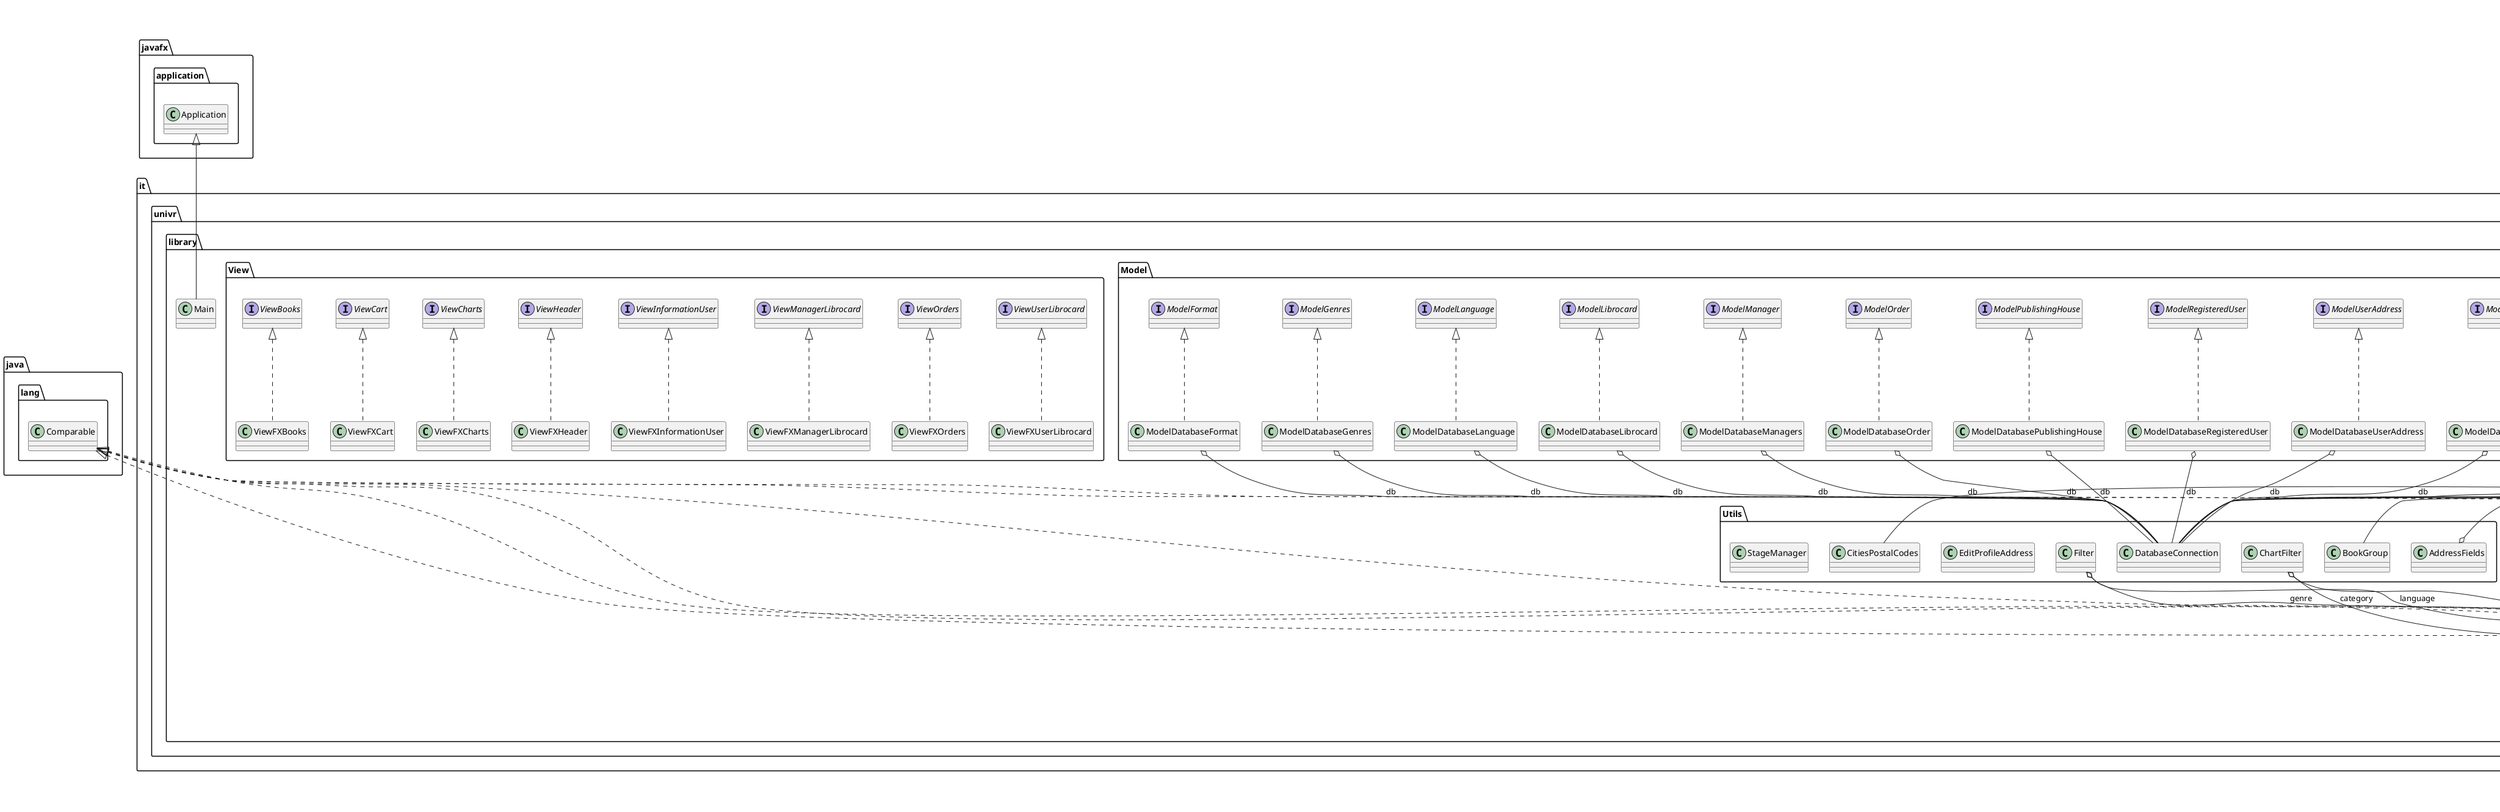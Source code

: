 @startuml

title __LDBOOKS's Class Diagram__\n

  namespace it.univr.library {
    class it.univr.library.Data.Address {
    }
  }
  

  namespace it.univr.library {
    class it.univr.library.Utils.AddressFields {
    }
  }
  

  namespace it.univr.library {
    class it.univr.library.Data.Author {
    }
  }
  

  namespace it.univr.library {
    class it.univr.library.Data.Book {
    }
  }
  

  namespace it.univr.library {
    class it.univr.library.Utils.BookGroup {
    }
  }
  

  namespace it.univr.library {
    class it.univr.library.Data.Category {
    }
  }
  

  namespace it.univr.library {
    class it.univr.library.Utils.ChartFilter {
    }
  }
  

  namespace it.univr.library {
    class it.univr.library.Data.Charts {
    }
  }
  

  namespace it.univr.library {
    class it.univr.library.Utils.CitiesPostalCodes {
    }
  }
  

  namespace it.univr.library {
    class it.univr.library.Data.Client {
    }
  }
  

  namespace it.univr.library {
    namespace Controller {
      class it.univr.library.Controller.ControllerAddAuthor {
      }
    }
  }
  

  namespace it.univr.library {
    namespace Controller {
      class it.univr.library.Controller.ControllerAddBook {
      }
    }
  }
  

  namespace it.univr.library {
    namespace Controller {
      class it.univr.library.Controller.ControllerAddFormat {
      }
    }
  }
  

  namespace it.univr.library {
    namespace Controller {
      class it.univr.library.Controller.ControllerAddGenre {
      }
    }
  }
  

  namespace it.univr.library {
    namespace Controller {
      class it.univr.library.Controller.ControllerAddLanguage {
      }
    }
  }
  

  namespace it.univr.library {
    namespace Controller {
      class it.univr.library.Controller.ControllerAddPublishingHouse {
      }
    }
  }
  

  namespace it.univr.library {
    namespace Controller {
      class it.univr.library.Controller.ControllerAlert {
      }
    }
  }
  

  namespace it.univr.library {
    namespace Controller {
      class it.univr.library.Controller.ControllerBooks {
      }
    }
  }
  

  namespace it.univr.library {
    namespace Controller {
      class it.univr.library.Controller.ControllerCart {
      }
    }
  }
  

  namespace it.univr.library {
    namespace Controller {
      class it.univr.library.Controller.ControllerCatalog {
      }
    }
  }
  

  namespace it.univr.library {
    namespace Controller {
      class it.univr.library.Controller.ControllerCharts {
      }
    }
  }
  

  namespace it.univr.library {
    namespace Controller {
      class it.univr.library.Controller.ControllerEditBook {
      }
    }
  }
  

  namespace it.univr.library {
    namespace Controller {
      class it.univr.library.Controller.ControllerEditCatalog {
      }
    }
  }
  

  namespace it.univr.library {
    namespace Controller {
      class it.univr.library.Controller.ControllerEditProfile {
      }
    }
  }
  

  namespace it.univr.library {
    namespace Controller {
      class it.univr.library.Controller.ControllerHeader {
      }
    }
  }
  

  namespace it.univr.library {
    namespace Controller {
      class it.univr.library.Controller.ControllerHomepage {
      }
    }
  }
  

  namespace it.univr.library {
    namespace Controller {
      class it.univr.library.Controller.ControllerLibroCardUser {
      }
    }
  }
  

  namespace it.univr.library {
    namespace Controller {
      class it.univr.library.Controller.ControllerLibroCardsManager {
      }
    }
  }
  

  namespace it.univr.library {
    namespace Controller {
      class it.univr.library.Controller.ControllerLoginPayment {
      }
    }
  }
  

  namespace it.univr.library {
    namespace Controller {
      class it.univr.library.Controller.ControllerLoginSignUp {
      }
    }
  }
  

  namespace it.univr.library {
    namespace Controller {
      class it.univr.library.Controller.ControllerManagerPage {
      }
    }
  }
  

  namespace it.univr.library {
    namespace Controller {
      class it.univr.library.Controller.ControllerOrderManager {
      }
    }
  }
  

  namespace it.univr.library {
    namespace Controller {
      class it.univr.library.Controller.ControllerOrderUnregisteredUser {
      }
    }
  }
  

  namespace it.univr.library {
    namespace Controller {
      class it.univr.library.Controller.ControllerOrderUser {
      }
    }
  }
  

  namespace it.univr.library {
    namespace Controller {
      class it.univr.library.Controller.ControllerPayment {
      }
    }
  }
  

  namespace it.univr.library {
    namespace Controller {
      class it.univr.library.Controller.ControllerSignUp {
      }
    }
  }
  

  namespace it.univr.library {
    namespace Controller {
      class it.univr.library.Controller.ControllerSpecificBook {
      }
    }
  }
  

  namespace it.univr.library {
    namespace Controller {
      class it.univr.library.Controller.ControllerUnregisteredPaymentPage {
      }
    }
  }
  

  namespace it.univr.library {
    namespace Controller {
      class it.univr.library.Controller.ControllerUpdateChartsManager {
      }
    }
  }
  

  namespace it.univr.library {
    namespace Controller {
      class it.univr.library.Controller.ControllerUserInfo {
      }
    }
  }
  

  namespace it.univr.library {
    namespace Controller {
      class it.univr.library.Controller.ControllerUserPage {
      }
    }
  }
  

  namespace it.univr.library {
    namespace Controller {
      class it.univr.library.Controller.ControllerViewProfile {
      }
    }
  }
  

  namespace it.univr.library {
    class it.univr.library.Utils.DatabaseConnection {
    }
  }
  

  namespace it.univr.library {
    class it.univr.library.Utils.EditProfileAddress {
    }
  }
  

  namespace it.univr.library {
    class it.univr.library.Utils.Filter {
    }
  }
  

  namespace it.univr.library {
    class it.univr.library.Data.Format {
    }
  }
  

  namespace it.univr.library {
    class it.univr.library.Data.Genre {
    }
  }
  

  namespace it.univr.library {
    class it.univr.library.Data.Language {
    }
  }
  

  namespace it.univr.library {
    class it.univr.library.Data.Librocard {
    }
  }
  

  namespace it.univr.library {
    class it.univr.library.Main {
    }
  }
  

  namespace it.univr.library {
    class it.univr.library.Data.Manager {
    }
  }
  

  namespace it.univr.library {
    namespace Model {
      interface it.univr.library.Model.ModelAuthor {
      }
    }
  }
  

  namespace it.univr.library {
    namespace Model {
      interface it.univr.library.Model.ModelBooks {
      }
    }
  }
  

  namespace it.univr.library {
    namespace Model {
      interface it.univr.library.Model.ModelCharts {
      }
    }
  }
  

  namespace it.univr.library {
    namespace Model {
      class it.univr.library.Model.ModelDatabaseAuthor {
      }
    }
  }
  

  namespace it.univr.library {
    namespace Model {
      class it.univr.library.Model.ModelDatabaseBooks {
      }
    }
  }
  

  namespace it.univr.library {
    namespace Model {
      class it.univr.library.Model.ModelDatabaseCharts {
      }
    }
  }
  

  namespace it.univr.library {
    namespace Model {
      class it.univr.library.Model.ModelDatabaseFormat {
      }
    }
  }
  

  namespace it.univr.library {
    namespace Model {
      class it.univr.library.Model.ModelDatabaseGenres {
      }
    }
  }
  

  namespace it.univr.library {
    namespace Model {
      class it.univr.library.Model.ModelDatabaseLanguage {
      }
    }
  }
  

  namespace it.univr.library {
    namespace Model {
      class it.univr.library.Model.ModelDatabaseLibrocard {
      }
    }
  }
  

  namespace it.univr.library {
    namespace Model {
      class it.univr.library.Model.ModelDatabaseManagers {
      }
    }
  }
  

  namespace it.univr.library {
    namespace Model {
      class it.univr.library.Model.ModelDatabaseOrder {
      }
    }
  }
  

  namespace it.univr.library {
    namespace Model {
      class it.univr.library.Model.ModelDatabasePublishingHouse {
      }
    }
  }
  

  namespace it.univr.library {
    namespace Model {
      class it.univr.library.Model.ModelDatabaseRegisteredUser {
      }
    }
  }
  

  namespace it.univr.library {
    namespace Model {
      class it.univr.library.Model.ModelDatabaseUserAddress {
      }
    }
  }
  

  namespace it.univr.library {
    namespace Model {
      class it.univr.library.Model.ModelDatabaseUserInfo {
      }
    }
  }
  

  namespace it.univr.library {
    namespace Model {
      class it.univr.library.Model.ModelDatabaseUserLibrocard {
      }
    }
  }
  

  namespace it.univr.library {
    namespace Model {
      interface it.univr.library.Model.ModelFormat {
      }
    }
  }
  

  namespace it.univr.library {
    namespace Model {
      interface it.univr.library.Model.ModelGenres {
      }
    }
  }
  

  namespace it.univr.library {
    namespace Model {
      interface it.univr.library.Model.ModelLanguage {
      }
    }
  }
  

  namespace it.univr.library {
    namespace Model {
      interface it.univr.library.Model.ModelLibrocard {
      }
    }
  }
  

  namespace it.univr.library {
    namespace Model {
      interface it.univr.library.Model.ModelManager {
      }
    }
  }
  

  namespace it.univr.library {
    namespace Model {
      interface it.univr.library.Model.ModelOrder {
      }
    }
  }
  

  namespace it.univr.library {
    namespace Model {
      interface it.univr.library.Model.ModelPublishingHouse {
      }
    }
  }
  

  namespace it.univr.library {
    namespace Model {
      interface it.univr.library.Model.ModelRegisteredUser {
      }
    }
  }
  

  namespace it.univr.library {
    namespace Model {
      interface it.univr.library.Model.ModelUserAddress {
      }
    }
  }
  

  namespace it.univr.library {
    namespace Model {
      interface it.univr.library.Model.ModelUserInfo {
      }
    }
  }
  

  namespace it.univr.library {
    namespace Model {
      interface it.univr.library.Model.ModelUserLibrocard {
      }
    }
  }
  

  namespace it.univr.library {
    class it.univr.library.Data.Order {
    }
  }
  

  namespace it.univr.library {
    class it.univr.library.Data.PublishingHouse {
    }
  }
  

  namespace it.univr.library {
    class it.univr.library.Data.RegisteredClient {
    }
  }
  

  namespace it.univr.library {
    class it.univr.library.Utils.StageManager {
    }
  }
  

  namespace it.univr.library {
    abstract class it.univr.library.Data.User {
    }
  }
  

  namespace it.univr.library {
    namespace View {
      interface it.univr.library.View.ViewBooks {
      }
    }
  }
  

  namespace it.univr.library {
    namespace View {
      interface it.univr.library.View.ViewCart {
      }
    }
  }
  

  namespace it.univr.library {
    namespace View {
      interface it.univr.library.View.ViewCharts {
      }
    }
  }
  

  namespace it.univr.library {
    namespace View {
      class it.univr.library.View.ViewFXBooks {
      }
    }
  }
  

  namespace it.univr.library {
    namespace View {
      class it.univr.library.View.ViewFXCart {
      }
    }
  }
  

  namespace it.univr.library {
    namespace View {
      class it.univr.library.View.ViewFXCharts {
      }
    }
  }
  

  namespace it.univr.library {
    namespace View {
      class it.univr.library.View.ViewFXHeader {
      }
    }
  }
  

  namespace it.univr.library {
    namespace View {
      class it.univr.library.View.ViewFXInformationUser {
      }
    }
  }
  

  namespace it.univr.library {
    namespace View {
      class it.univr.library.View.ViewFXManagerLibrocard {
      }
    }
  }
  

  namespace it.univr.library {
    namespace View {
      class it.univr.library.View.ViewFXOrders {
      }
    }
  }
  

  namespace it.univr.library {
    namespace View {
      class it.univr.library.View.ViewFXUserLibrocard {
      }
    }
  }
  

  namespace it.univr.library {
    namespace View {
      interface it.univr.library.View.ViewHeader {
      }
    }
  }
  

  namespace it.univr.library {
    namespace View {
      interface it.univr.library.View.ViewInformationUser {
      }
    }
  }
  

  namespace it.univr.library {
    namespace View {
      interface it.univr.library.View.ViewManagerLibrocard {
      }
    }
  }
  

  namespace it.univr.library {
    namespace View {
      interface it.univr.library.View.ViewOrders {
      }
    }
  }
  

  namespace it.univr.library {
    namespace View {
      interface it.univr.library.View.ViewUserLibrocard {
      }
    }
  }
  

  it.univr.library.Utils.AddressFields o-- it.univr.library.Controller.ControllerUserInfo : controllerUserInfo
  it.univr.library.Data.Author .up.|> java.lang.Comparable
  it.univr.library.Data.Book .up.|> java.lang.Comparable
  it.univr.library.Data.Book o-- it.univr.library.Data.Format : format
  it.univr.library.Data.Book o-- it.univr.library.Data.Genre : genre
  it.univr.library.Data.Book o-- it.univr.library.Data.Language : language
  it.univr.library.Data.Book o-- it.univr.library.Data.PublishingHouse : publishingHouse
  it.univr.library.Data.Category .up.|> java.lang.Comparable
  it.univr.library.Utils.ChartFilter o-- it.univr.library.Data.Category : category
  it.univr.library.Utils.ChartFilter o-- it.univr.library.Data.Genre : genre
  it.univr.library.Data.Charts o-- it.univr.library.Data.Category : category
  it.univr.library.Data.Charts o-- it.univr.library.Data.Genre : genre
  it.univr.library.Data.Client -up-|> it.univr.library.Data.User
  it.univr.library.Controller.ControllerAddAuthor o-- it.univr.library.Data.User : manager
  it.univr.library.Controller.ControllerAddBook o-- it.univr.library.Data.User : manager
  it.univr.library.Controller.ControllerAddFormat o-- it.univr.library.Data.User : manager
  it.univr.library.Controller.ControllerAddGenre o-- it.univr.library.Data.User : manager
  it.univr.library.Controller.ControllerAddLanguage o-- it.univr.library.Data.User : manager
  it.univr.library.Controller.ControllerAddPublishingHouse o-- it.univr.library.Data.User : manager
  it.univr.library.Controller.ControllerCart o-- it.univr.library.Data.User : user
  it.univr.library.Controller.ControllerCatalog o-- it.univr.library.Data.User : user
  it.univr.library.Controller.ControllerCharts o-- it.univr.library.Data.User : user
  it.univr.library.Controller.ControllerEditBook o-- it.univr.library.Data.User : manager
  it.univr.library.Controller.ControllerEditBook o-- it.univr.library.Data.Book : originalBook
  it.univr.library.Controller.ControllerEditCatalog o-- it.univr.library.Data.User : manager
  it.univr.library.Controller.ControllerEditProfile o-- it.univr.library.Data.RegisteredClient : regUser
  it.univr.library.Controller.ControllerEditProfile o-- it.univr.library.Data.User : user
  it.univr.library.Controller.ControllerEditProfile o-- it.univr.library.Controller.ControllerUserInfo : controllerUserInfo
  it.univr.library.Controller.ControllerLibroCardUser o-- it.univr.library.Data.User : user
  it.univr.library.Controller.ControllerLibroCardsManager o-- it.univr.library.Data.User : manager
  it.univr.library.Controller.ControllerLoginPayment o-- it.univr.library.Data.User : user
  it.univr.library.Controller.ControllerLoginSignUp o-- it.univr.library.Data.User : user
  it.univr.library.Controller.ControllerManagerPage o-- it.univr.library.Data.User : manager
  it.univr.library.Controller.ControllerOrderManager o-- it.univr.library.Data.User : manager
  it.univr.library.Controller.ControllerOrderUnregisteredUser o-- it.univr.library.Data.User : user
  it.univr.library.Controller.ControllerOrderUser o-- it.univr.library.Data.User : user
  it.univr.library.Controller.ControllerPayment o-- it.univr.library.Data.User : user
  it.univr.library.Controller.ControllerSignUp o-- it.univr.library.Controller.ControllerUserInfo : controllerUserInfo
  it.univr.library.Controller.ControllerSignUp o-- it.univr.library.Data.User : regUser
  it.univr.library.Controller.ControllerSpecificBook o-- it.univr.library.Utils.BookGroup : bookGroup
  it.univr.library.Controller.ControllerSpecificBook o-- it.univr.library.Data.User : user
  it.univr.library.Controller.ControllerUnregisteredPaymentPage o-- it.univr.library.Controller.ControllerUserInfo : controllerUserInfo
  it.univr.library.Controller.ControllerUnregisteredPaymentPage o-- it.univr.library.Data.User : user
  it.univr.library.Controller.ControllerUpdateChartsManager o-- it.univr.library.Data.User : manager
  it.univr.library.Controller.ControllerUserInfo o-- it.univr.library.Utils.CitiesPostalCodes : citiesPostalCodes
  it.univr.library.Controller.ControllerUserPage o-- it.univr.library.Data.User : user
  it.univr.library.Controller.ControllerViewProfile o-- it.univr.library.Data.User : user
  it.univr.library.Utils.Filter o-- it.univr.library.Data.Genre : genre
  it.univr.library.Utils.Filter o-- it.univr.library.Data.Language : language
  it.univr.library.Data.Format .up.|> java.lang.Comparable
  it.univr.library.Data.Genre .up.|> java.lang.Comparable
  it.univr.library.Main -up-|> javafx.application.Application
  it.univr.library.Data.Manager -up-|> it.univr.library.Data.User
  it.univr.library.Model.ModelDatabaseAuthor .up.|> it.univr.library.Model.ModelAuthor
  it.univr.library.Model.ModelDatabaseAuthor o-- it.univr.library.Utils.DatabaseConnection : db
  it.univr.library.Model.ModelDatabaseBooks .up.|> it.univr.library.Model.ModelBooks
  it.univr.library.Model.ModelDatabaseBooks o-- it.univr.library.Utils.DatabaseConnection : db
  it.univr.library.Model.ModelDatabaseCharts .up.|> it.univr.library.Model.ModelCharts
  it.univr.library.Model.ModelDatabaseCharts o-- it.univr.library.Utils.DatabaseConnection : db
  it.univr.library.Model.ModelDatabaseFormat .up.|> it.univr.library.Model.ModelFormat
  it.univr.library.Model.ModelDatabaseFormat o-- it.univr.library.Utils.DatabaseConnection : db
  it.univr.library.Model.ModelDatabaseGenres .up.|> it.univr.library.Model.ModelGenres
  it.univr.library.Model.ModelDatabaseGenres o-- it.univr.library.Utils.DatabaseConnection : db
  it.univr.library.Model.ModelDatabaseLanguage .up.|> it.univr.library.Model.ModelLanguage
  it.univr.library.Model.ModelDatabaseLanguage o-- it.univr.library.Utils.DatabaseConnection : db
  it.univr.library.Model.ModelDatabaseLibrocard .up.|> it.univr.library.Model.ModelLibrocard
  it.univr.library.Model.ModelDatabaseLibrocard o-- it.univr.library.Utils.DatabaseConnection : db
  it.univr.library.Model.ModelDatabaseManagers .up.|> it.univr.library.Model.ModelManager
  it.univr.library.Model.ModelDatabaseManagers o-- it.univr.library.Utils.DatabaseConnection : db
  it.univr.library.Model.ModelDatabaseOrder .up.|> it.univr.library.Model.ModelOrder
  it.univr.library.Model.ModelDatabaseOrder o-- it.univr.library.Utils.DatabaseConnection : db
  it.univr.library.Model.ModelDatabasePublishingHouse .up.|> it.univr.library.Model.ModelPublishingHouse
  it.univr.library.Model.ModelDatabasePublishingHouse o-- it.univr.library.Utils.DatabaseConnection : db
  it.univr.library.Model.ModelDatabaseRegisteredUser .up.|> it.univr.library.Model.ModelRegisteredUser
  it.univr.library.Model.ModelDatabaseRegisteredUser o-- it.univr.library.Utils.DatabaseConnection : db
  it.univr.library.Model.ModelDatabaseUserAddress .up.|> it.univr.library.Model.ModelUserAddress
  it.univr.library.Model.ModelDatabaseUserAddress o-- it.univr.library.Utils.DatabaseConnection : db
  it.univr.library.Model.ModelDatabaseUserInfo .up.|> it.univr.library.Model.ModelUserInfo
  it.univr.library.Model.ModelDatabaseUserInfo o-- it.univr.library.Utils.DatabaseConnection : db
  it.univr.library.Model.ModelDatabaseUserLibrocard .up.|> it.univr.library.Model.ModelUserLibrocard
  it.univr.library.Model.ModelDatabaseUserLibrocard o-- it.univr.library.Utils.DatabaseConnection : db
  it.univr.library.Data.Order o-- it.univr.library.Data.Address : address
  it.univr.library.Data.PublishingHouse .up.|> java.lang.Comparable
  it.univr.library.Data.RegisteredClient -up-|> it.univr.library.Data.Client
  it.univr.library.View.ViewFXBooks .up.|> it.univr.library.View.ViewBooks
  it.univr.library.View.ViewFXCart .up.|> it.univr.library.View.ViewCart
  it.univr.library.View.ViewFXCharts .up.|> it.univr.library.View.ViewCharts
  it.univr.library.View.ViewFXHeader .up.|> it.univr.library.View.ViewHeader
  it.univr.library.View.ViewFXInformationUser .up.|> it.univr.library.View.ViewInformationUser
  it.univr.library.View.ViewFXManagerLibrocard .up.|> it.univr.library.View.ViewManagerLibrocard
  it.univr.library.View.ViewFXOrders .up.|> it.univr.library.View.ViewOrders
  it.univr.library.View.ViewFXUserLibrocard .up.|> it.univr.library.View.ViewUserLibrocard


right footer


PlantUML diagram generated by SketchIt! (https://bitbucket.org/pmesmeur/sketch.it)
For more information about this tool, please contact philippe.mesmeur@gmail.com
endfooter

@enduml
